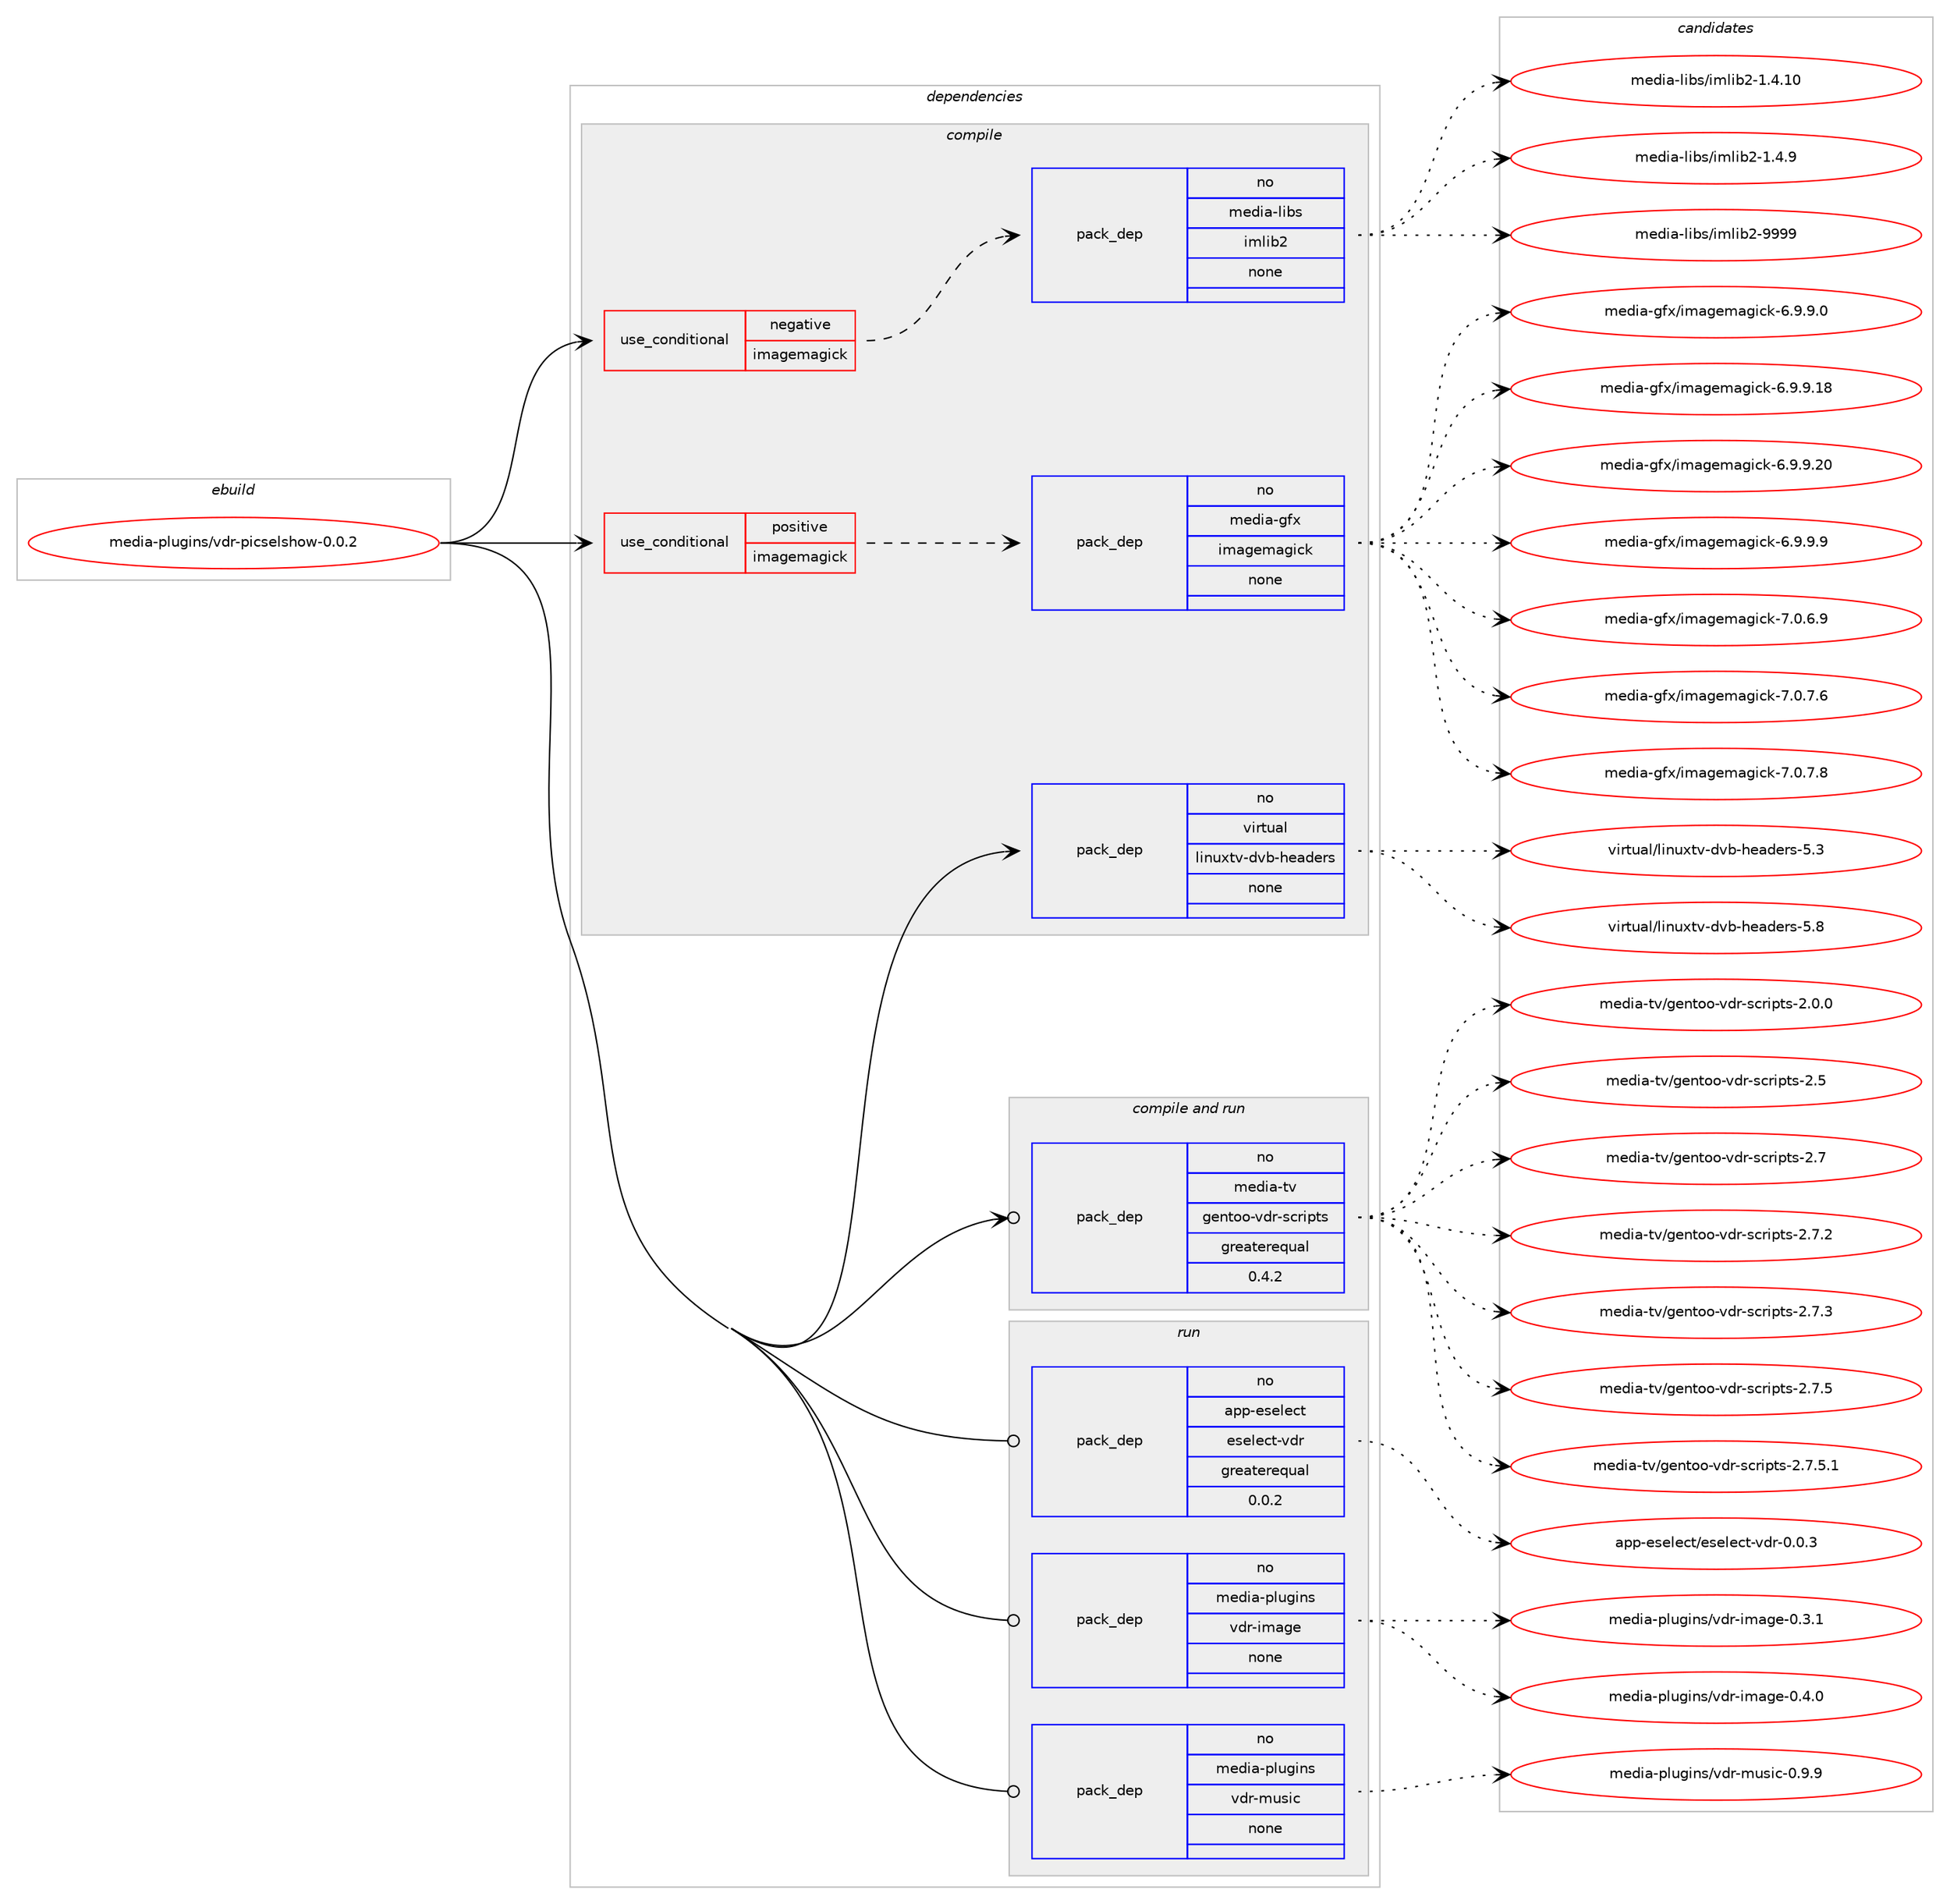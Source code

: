 digraph prolog {

# *************
# Graph options
# *************

newrank=true;
concentrate=true;
compound=true;
graph [rankdir=LR,fontname=Helvetica,fontsize=10,ranksep=1.5];#, ranksep=2.5, nodesep=0.2];
edge  [arrowhead=vee];
node  [fontname=Helvetica,fontsize=10];

# **********
# The ebuild
# **********

subgraph cluster_leftcol {
color=gray;
rank=same;
label=<<i>ebuild</i>>;
id [label="media-plugins/vdr-picselshow-0.0.2", color=red, width=4, href="../media-plugins/vdr-picselshow-0.0.2.svg"];
}

# ****************
# The dependencies
# ****************

subgraph cluster_midcol {
color=gray;
label=<<i>dependencies</i>>;
subgraph cluster_compile {
fillcolor="#eeeeee";
style=filled;
label=<<i>compile</i>>;
subgraph cond92486 {
dependency376476 [label=<<TABLE BORDER="0" CELLBORDER="1" CELLSPACING="0" CELLPADDING="4"><TR><TD ROWSPAN="3" CELLPADDING="10">use_conditional</TD></TR><TR><TD>negative</TD></TR><TR><TD>imagemagick</TD></TR></TABLE>>, shape=none, color=red];
subgraph pack277980 {
dependency376477 [label=<<TABLE BORDER="0" CELLBORDER="1" CELLSPACING="0" CELLPADDING="4" WIDTH="220"><TR><TD ROWSPAN="6" CELLPADDING="30">pack_dep</TD></TR><TR><TD WIDTH="110">no</TD></TR><TR><TD>media-libs</TD></TR><TR><TD>imlib2</TD></TR><TR><TD>none</TD></TR><TR><TD></TD></TR></TABLE>>, shape=none, color=blue];
}
dependency376476:e -> dependency376477:w [weight=20,style="dashed",arrowhead="vee"];
}
id:e -> dependency376476:w [weight=20,style="solid",arrowhead="vee"];
subgraph cond92487 {
dependency376478 [label=<<TABLE BORDER="0" CELLBORDER="1" CELLSPACING="0" CELLPADDING="4"><TR><TD ROWSPAN="3" CELLPADDING="10">use_conditional</TD></TR><TR><TD>positive</TD></TR><TR><TD>imagemagick</TD></TR></TABLE>>, shape=none, color=red];
subgraph pack277981 {
dependency376479 [label=<<TABLE BORDER="0" CELLBORDER="1" CELLSPACING="0" CELLPADDING="4" WIDTH="220"><TR><TD ROWSPAN="6" CELLPADDING="30">pack_dep</TD></TR><TR><TD WIDTH="110">no</TD></TR><TR><TD>media-gfx</TD></TR><TR><TD>imagemagick</TD></TR><TR><TD>none</TD></TR><TR><TD></TD></TR></TABLE>>, shape=none, color=blue];
}
dependency376478:e -> dependency376479:w [weight=20,style="dashed",arrowhead="vee"];
}
id:e -> dependency376478:w [weight=20,style="solid",arrowhead="vee"];
subgraph pack277982 {
dependency376480 [label=<<TABLE BORDER="0" CELLBORDER="1" CELLSPACING="0" CELLPADDING="4" WIDTH="220"><TR><TD ROWSPAN="6" CELLPADDING="30">pack_dep</TD></TR><TR><TD WIDTH="110">no</TD></TR><TR><TD>virtual</TD></TR><TR><TD>linuxtv-dvb-headers</TD></TR><TR><TD>none</TD></TR><TR><TD></TD></TR></TABLE>>, shape=none, color=blue];
}
id:e -> dependency376480:w [weight=20,style="solid",arrowhead="vee"];
}
subgraph cluster_compileandrun {
fillcolor="#eeeeee";
style=filled;
label=<<i>compile and run</i>>;
subgraph pack277983 {
dependency376481 [label=<<TABLE BORDER="0" CELLBORDER="1" CELLSPACING="0" CELLPADDING="4" WIDTH="220"><TR><TD ROWSPAN="6" CELLPADDING="30">pack_dep</TD></TR><TR><TD WIDTH="110">no</TD></TR><TR><TD>media-tv</TD></TR><TR><TD>gentoo-vdr-scripts</TD></TR><TR><TD>greaterequal</TD></TR><TR><TD>0.4.2</TD></TR></TABLE>>, shape=none, color=blue];
}
id:e -> dependency376481:w [weight=20,style="solid",arrowhead="odotvee"];
}
subgraph cluster_run {
fillcolor="#eeeeee";
style=filled;
label=<<i>run</i>>;
subgraph pack277984 {
dependency376482 [label=<<TABLE BORDER="0" CELLBORDER="1" CELLSPACING="0" CELLPADDING="4" WIDTH="220"><TR><TD ROWSPAN="6" CELLPADDING="30">pack_dep</TD></TR><TR><TD WIDTH="110">no</TD></TR><TR><TD>app-eselect</TD></TR><TR><TD>eselect-vdr</TD></TR><TR><TD>greaterequal</TD></TR><TR><TD>0.0.2</TD></TR></TABLE>>, shape=none, color=blue];
}
id:e -> dependency376482:w [weight=20,style="solid",arrowhead="odot"];
subgraph pack277985 {
dependency376483 [label=<<TABLE BORDER="0" CELLBORDER="1" CELLSPACING="0" CELLPADDING="4" WIDTH="220"><TR><TD ROWSPAN="6" CELLPADDING="30">pack_dep</TD></TR><TR><TD WIDTH="110">no</TD></TR><TR><TD>media-plugins</TD></TR><TR><TD>vdr-image</TD></TR><TR><TD>none</TD></TR><TR><TD></TD></TR></TABLE>>, shape=none, color=blue];
}
id:e -> dependency376483:w [weight=20,style="solid",arrowhead="odot"];
subgraph pack277986 {
dependency376484 [label=<<TABLE BORDER="0" CELLBORDER="1" CELLSPACING="0" CELLPADDING="4" WIDTH="220"><TR><TD ROWSPAN="6" CELLPADDING="30">pack_dep</TD></TR><TR><TD WIDTH="110">no</TD></TR><TR><TD>media-plugins</TD></TR><TR><TD>vdr-music</TD></TR><TR><TD>none</TD></TR><TR><TD></TD></TR></TABLE>>, shape=none, color=blue];
}
id:e -> dependency376484:w [weight=20,style="solid",arrowhead="odot"];
}
}

# **************
# The candidates
# **************

subgraph cluster_choices {
rank=same;
color=gray;
label=<<i>candidates</i>>;

subgraph choice277980 {
color=black;
nodesep=1;
choice10910110010597451081059811547105109108105985045494652464948 [label="media-libs/imlib2-1.4.10", color=red, width=4,href="../media-libs/imlib2-1.4.10.svg"];
choice109101100105974510810598115471051091081059850454946524657 [label="media-libs/imlib2-1.4.9", color=red, width=4,href="../media-libs/imlib2-1.4.9.svg"];
choice1091011001059745108105981154710510910810598504557575757 [label="media-libs/imlib2-9999", color=red, width=4,href="../media-libs/imlib2-9999.svg"];
dependency376477:e -> choice10910110010597451081059811547105109108105985045494652464948:w [style=dotted,weight="100"];
dependency376477:e -> choice109101100105974510810598115471051091081059850454946524657:w [style=dotted,weight="100"];
dependency376477:e -> choice1091011001059745108105981154710510910810598504557575757:w [style=dotted,weight="100"];
}
subgraph choice277981 {
color=black;
nodesep=1;
choice1091011001059745103102120471051099710310110997103105991074554465746574648 [label="media-gfx/imagemagick-6.9.9.0", color=red, width=4,href="../media-gfx/imagemagick-6.9.9.0.svg"];
choice109101100105974510310212047105109971031011099710310599107455446574657464956 [label="media-gfx/imagemagick-6.9.9.18", color=red, width=4,href="../media-gfx/imagemagick-6.9.9.18.svg"];
choice109101100105974510310212047105109971031011099710310599107455446574657465048 [label="media-gfx/imagemagick-6.9.9.20", color=red, width=4,href="../media-gfx/imagemagick-6.9.9.20.svg"];
choice1091011001059745103102120471051099710310110997103105991074554465746574657 [label="media-gfx/imagemagick-6.9.9.9", color=red, width=4,href="../media-gfx/imagemagick-6.9.9.9.svg"];
choice1091011001059745103102120471051099710310110997103105991074555464846544657 [label="media-gfx/imagemagick-7.0.6.9", color=red, width=4,href="../media-gfx/imagemagick-7.0.6.9.svg"];
choice1091011001059745103102120471051099710310110997103105991074555464846554654 [label="media-gfx/imagemagick-7.0.7.6", color=red, width=4,href="../media-gfx/imagemagick-7.0.7.6.svg"];
choice1091011001059745103102120471051099710310110997103105991074555464846554656 [label="media-gfx/imagemagick-7.0.7.8", color=red, width=4,href="../media-gfx/imagemagick-7.0.7.8.svg"];
dependency376479:e -> choice1091011001059745103102120471051099710310110997103105991074554465746574648:w [style=dotted,weight="100"];
dependency376479:e -> choice109101100105974510310212047105109971031011099710310599107455446574657464956:w [style=dotted,weight="100"];
dependency376479:e -> choice109101100105974510310212047105109971031011099710310599107455446574657465048:w [style=dotted,weight="100"];
dependency376479:e -> choice1091011001059745103102120471051099710310110997103105991074554465746574657:w [style=dotted,weight="100"];
dependency376479:e -> choice1091011001059745103102120471051099710310110997103105991074555464846544657:w [style=dotted,weight="100"];
dependency376479:e -> choice1091011001059745103102120471051099710310110997103105991074555464846554654:w [style=dotted,weight="100"];
dependency376479:e -> choice1091011001059745103102120471051099710310110997103105991074555464846554656:w [style=dotted,weight="100"];
}
subgraph choice277982 {
color=black;
nodesep=1;
choice11810511411611797108471081051101171201161184510011898451041019710010111411545534651 [label="virtual/linuxtv-dvb-headers-5.3", color=red, width=4,href="../virtual/linuxtv-dvb-headers-5.3.svg"];
choice11810511411611797108471081051101171201161184510011898451041019710010111411545534656 [label="virtual/linuxtv-dvb-headers-5.8", color=red, width=4,href="../virtual/linuxtv-dvb-headers-5.8.svg"];
dependency376480:e -> choice11810511411611797108471081051101171201161184510011898451041019710010111411545534651:w [style=dotted,weight="100"];
dependency376480:e -> choice11810511411611797108471081051101171201161184510011898451041019710010111411545534656:w [style=dotted,weight="100"];
}
subgraph choice277983 {
color=black;
nodesep=1;
choice109101100105974511611847103101110116111111451181001144511599114105112116115455046484648 [label="media-tv/gentoo-vdr-scripts-2.0.0", color=red, width=4,href="../media-tv/gentoo-vdr-scripts-2.0.0.svg"];
choice10910110010597451161184710310111011611111145118100114451159911410511211611545504653 [label="media-tv/gentoo-vdr-scripts-2.5", color=red, width=4,href="../media-tv/gentoo-vdr-scripts-2.5.svg"];
choice10910110010597451161184710310111011611111145118100114451159911410511211611545504655 [label="media-tv/gentoo-vdr-scripts-2.7", color=red, width=4,href="../media-tv/gentoo-vdr-scripts-2.7.svg"];
choice109101100105974511611847103101110116111111451181001144511599114105112116115455046554650 [label="media-tv/gentoo-vdr-scripts-2.7.2", color=red, width=4,href="../media-tv/gentoo-vdr-scripts-2.7.2.svg"];
choice109101100105974511611847103101110116111111451181001144511599114105112116115455046554651 [label="media-tv/gentoo-vdr-scripts-2.7.3", color=red, width=4,href="../media-tv/gentoo-vdr-scripts-2.7.3.svg"];
choice109101100105974511611847103101110116111111451181001144511599114105112116115455046554653 [label="media-tv/gentoo-vdr-scripts-2.7.5", color=red, width=4,href="../media-tv/gentoo-vdr-scripts-2.7.5.svg"];
choice1091011001059745116118471031011101161111114511810011445115991141051121161154550465546534649 [label="media-tv/gentoo-vdr-scripts-2.7.5.1", color=red, width=4,href="../media-tv/gentoo-vdr-scripts-2.7.5.1.svg"];
dependency376481:e -> choice109101100105974511611847103101110116111111451181001144511599114105112116115455046484648:w [style=dotted,weight="100"];
dependency376481:e -> choice10910110010597451161184710310111011611111145118100114451159911410511211611545504653:w [style=dotted,weight="100"];
dependency376481:e -> choice10910110010597451161184710310111011611111145118100114451159911410511211611545504655:w [style=dotted,weight="100"];
dependency376481:e -> choice109101100105974511611847103101110116111111451181001144511599114105112116115455046554650:w [style=dotted,weight="100"];
dependency376481:e -> choice109101100105974511611847103101110116111111451181001144511599114105112116115455046554651:w [style=dotted,weight="100"];
dependency376481:e -> choice109101100105974511611847103101110116111111451181001144511599114105112116115455046554653:w [style=dotted,weight="100"];
dependency376481:e -> choice1091011001059745116118471031011101161111114511810011445115991141051121161154550465546534649:w [style=dotted,weight="100"];
}
subgraph choice277984 {
color=black;
nodesep=1;
choice971121124510111510110810199116471011151011081019911645118100114454846484651 [label="app-eselect/eselect-vdr-0.0.3", color=red, width=4,href="../app-eselect/eselect-vdr-0.0.3.svg"];
dependency376482:e -> choice971121124510111510110810199116471011151011081019911645118100114454846484651:w [style=dotted,weight="100"];
}
subgraph choice277985 {
color=black;
nodesep=1;
choice1091011001059745112108117103105110115471181001144510510997103101454846514649 [label="media-plugins/vdr-image-0.3.1", color=red, width=4,href="../media-plugins/vdr-image-0.3.1.svg"];
choice1091011001059745112108117103105110115471181001144510510997103101454846524648 [label="media-plugins/vdr-image-0.4.0", color=red, width=4,href="../media-plugins/vdr-image-0.4.0.svg"];
dependency376483:e -> choice1091011001059745112108117103105110115471181001144510510997103101454846514649:w [style=dotted,weight="100"];
dependency376483:e -> choice1091011001059745112108117103105110115471181001144510510997103101454846524648:w [style=dotted,weight="100"];
}
subgraph choice277986 {
color=black;
nodesep=1;
choice1091011001059745112108117103105110115471181001144510911711510599454846574657 [label="media-plugins/vdr-music-0.9.9", color=red, width=4,href="../media-plugins/vdr-music-0.9.9.svg"];
dependency376484:e -> choice1091011001059745112108117103105110115471181001144510911711510599454846574657:w [style=dotted,weight="100"];
}
}

}

